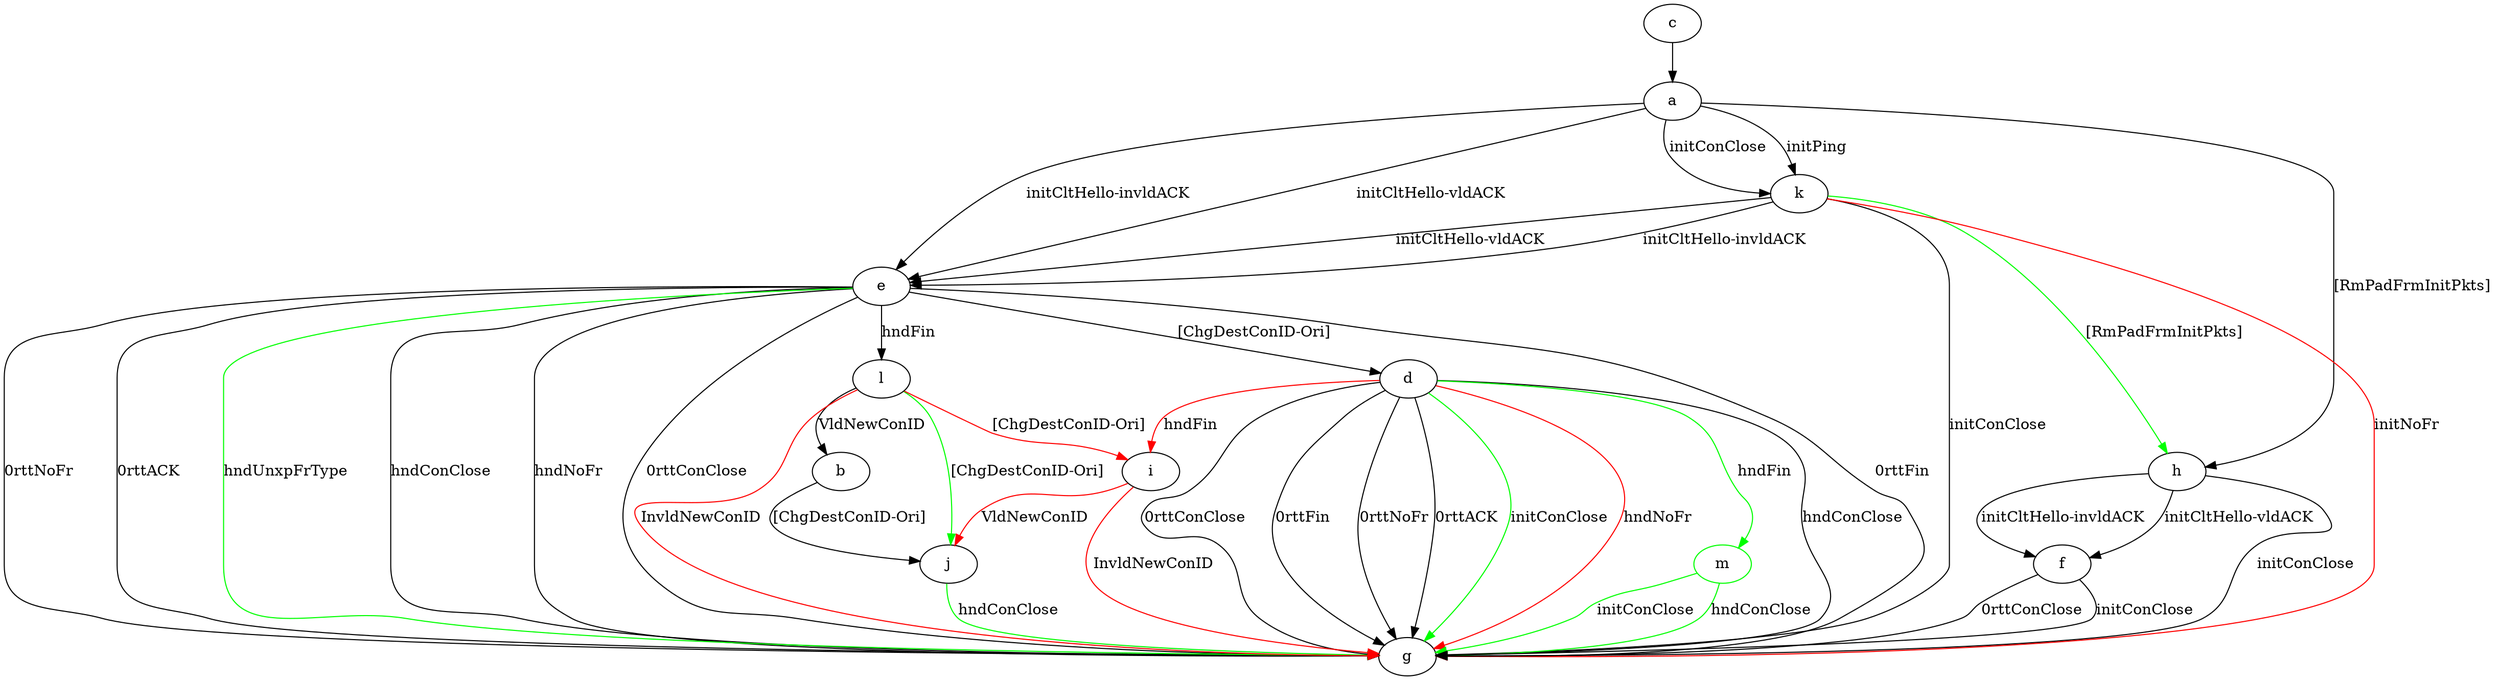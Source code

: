 digraph "" {
	a -> e	[key=0,
		label="initCltHello-vldACK "];
	a -> e	[key=1,
		label="initCltHello-invldACK "];
	a -> h	[key=0,
		label="[RmPadFrmInitPkts] "];
	a -> k	[key=0,
		label="initPing "];
	a -> k	[key=1,
		label="initConClose "];
	b -> j	[key=0,
		label="[ChgDestConID-Ori] "];
	c -> a	[key=0];
	d -> g	[key=0,
		label="hndConClose "];
	d -> g	[key=1,
		label="0rttConClose "];
	d -> g	[key=2,
		label="0rttFin "];
	d -> g	[key=3,
		label="0rttNoFr "];
	d -> g	[key=4,
		label="0rttACK "];
	d -> g	[key=5,
		color=green,
		label="initConClose "];
	d -> g	[key=6,
		color=red,
		label="hndNoFr "];
	d -> i	[key=0,
		color=red,
		label="hndFin "];
	m	[color=green];
	d -> m	[key=0,
		color=green,
		label="hndFin "];
	e -> d	[key=0,
		label="[ChgDestConID-Ori] "];
	e -> g	[key=0,
		label="hndConClose "];
	e -> g	[key=1,
		label="hndNoFr "];
	e -> g	[key=2,
		label="0rttConClose "];
	e -> g	[key=3,
		label="0rttFin "];
	e -> g	[key=4,
		label="0rttNoFr "];
	e -> g	[key=5,
		label="0rttACK "];
	e -> g	[key=6,
		color=green,
		label="hndUnxpFrType "];
	e -> l	[key=0,
		label="hndFin "];
	f -> g	[key=0,
		label="initConClose "];
	f -> g	[key=1,
		label="0rttConClose "];
	h -> f	[key=0,
		label="initCltHello-vldACK "];
	h -> f	[key=1,
		label="initCltHello-invldACK "];
	h -> g	[key=0,
		label="initConClose "];
	i -> g	[key=0,
		color=red,
		label="InvldNewConID "];
	i -> j	[key=0,
		color=red,
		label="VldNewConID "];
	j -> g	[key=0,
		color=green,
		label="hndConClose "];
	k -> e	[key=0,
		label="initCltHello-vldACK "];
	k -> e	[key=1,
		label="initCltHello-invldACK "];
	k -> g	[key=0,
		label="initConClose "];
	k -> g	[key=1,
		color=red,
		label="initNoFr "];
	k -> h	[key=0,
		color=green,
		label="[RmPadFrmInitPkts] "];
	l -> b	[key=0,
		label="VldNewConID "];
	l -> g	[key=0,
		color=red,
		label="InvldNewConID "];
	l -> i	[key=0,
		color=red,
		label="[ChgDestConID-Ori] "];
	l -> j	[key=0,
		color=green,
		label="[ChgDestConID-Ori] "];
	m -> g	[key=0,
		color=green,
		label="initConClose "];
	m -> g	[key=1,
		color=green,
		label="hndConClose "];
}
